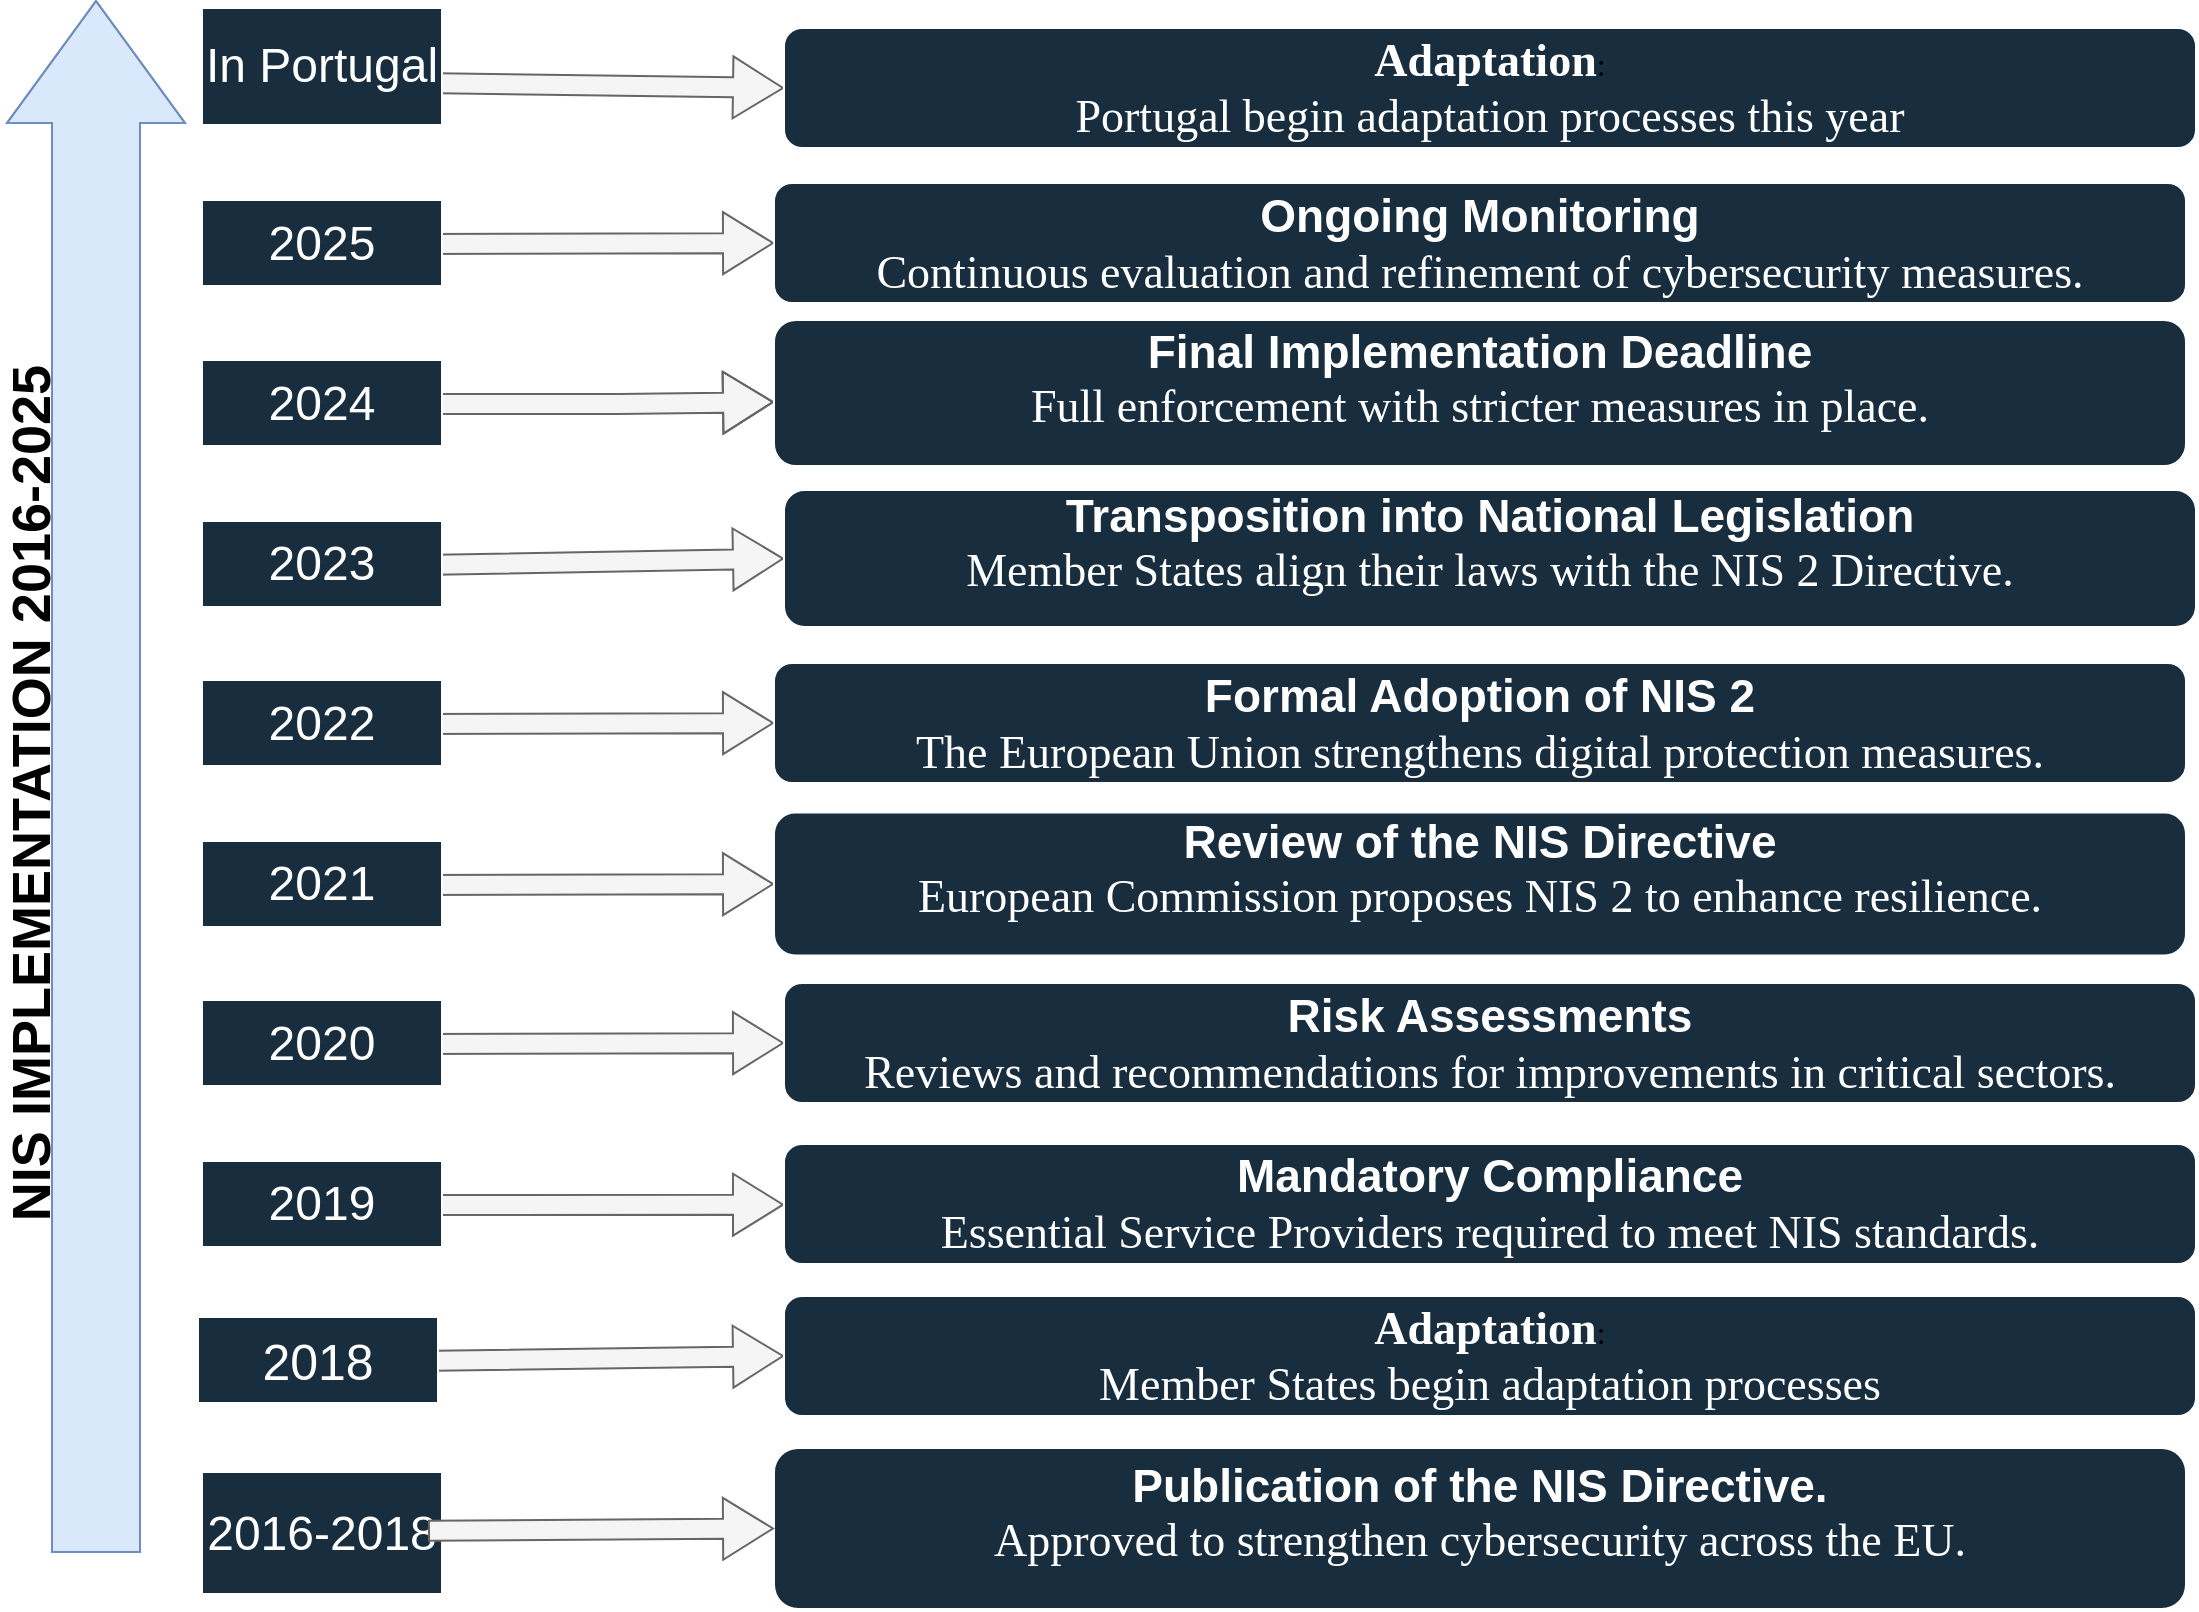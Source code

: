 <mxfile version="26.0.5">
  <diagram name="introduction" id="JuzFYknQkKWUuDxb_rDP">
    <mxGraphModel dx="1640" dy="1650" grid="0" gridSize="10" guides="1" tooltips="1" connect="1" arrows="1" fold="1" page="0" pageScale="1" pageWidth="850" pageHeight="1100" math="0" shadow="0">
      <root>
        <mxCell id="0" />
        <mxCell id="1" parent="0" />
        <mxCell id="0uiO-koIICDJmyfNqfmJ-2" value="" style="shape=flexArrow;endArrow=classic;html=1;rounded=0;fontSize=12;startSize=8;endSize=8;curved=1;entryX=0;entryY=0.5;entryDx=0;entryDy=0;strokeColor=#666666;labelBackgroundColor=none;fontColor=default;fillColor=#f5f5f5;" edge="1" parent="1" target="0uiO-koIICDJmyfNqfmJ-18">
          <mxGeometry width="50" height="50" relative="1" as="geometry">
            <mxPoint x="5" y="-47.5" as="sourcePoint" />
            <mxPoint x="162.472" y="-64.5" as="targetPoint" />
          </mxGeometry>
        </mxCell>
        <mxCell id="0uiO-koIICDJmyfNqfmJ-3" value="&lt;span style=&quot;font-size: 24px;&quot;&gt;In Portugal&lt;/span&gt;" style="rounded=0;whiteSpace=wrap;html=1;labelBackgroundColor=none;fillColor=#182E3E;strokeColor=#FFFFFF;fontColor=#FFFFFF;" vertex="1" parent="1">
          <mxGeometry x="-104" y="-85" width="120" height="58.5" as="geometry" />
        </mxCell>
        <mxCell id="0uiO-koIICDJmyfNqfmJ-18" value="&lt;span style=&quot;font-family: -webkit-standard; font-size: 23px; text-align: start; caret-color: rgb(0, 0, 0);&quot;&gt;&lt;strong&gt;&lt;font style=&quot;color: rgb(255, 255, 255);&quot;&gt;Adaptation&lt;/font&gt;&lt;/strong&gt;&lt;span style=&quot;color: rgb(0, 0, 0); font-size: medium;&quot;&gt;:&lt;/span&gt;&lt;/span&gt;&lt;div&gt;&lt;span style=&quot;font-family: -webkit-standard; font-size: 23px; text-align: start; caret-color: rgb(0, 0, 0);&quot;&gt;Portugal begin adaptation processes this year&lt;/span&gt;&lt;/div&gt;" style="rounded=1;whiteSpace=wrap;html=1;labelBackgroundColor=none;fillColor=#182E3E;strokeColor=#FFFFFF;fontColor=#FFFFFF;" vertex="1" parent="1">
          <mxGeometry x="187" y="-75" width="706" height="60" as="geometry" />
        </mxCell>
        <mxCell id="0uiO-koIICDJmyfNqfmJ-19" value="" style="shape=flexArrow;endArrow=classic;html=1;rounded=0;fontSize=12;startSize=8;endSize=8;curved=1;entryX=0;entryY=0.5;entryDx=0;entryDy=0;strokeColor=#666666;labelBackgroundColor=none;fontColor=default;fillColor=#f5f5f5;" edge="1" parent="1" target="0uiO-koIICDJmyfNqfmJ-21">
          <mxGeometry width="50" height="50" relative="1" as="geometry">
            <mxPoint x="5" y="33" as="sourcePoint" />
            <mxPoint x="162.472" y="16.0" as="targetPoint" />
          </mxGeometry>
        </mxCell>
        <mxCell id="0uiO-koIICDJmyfNqfmJ-20" value="&lt;font style=&quot;font-size: 24px;&quot;&gt;2025&lt;/font&gt;" style="rounded=0;whiteSpace=wrap;html=1;labelBackgroundColor=none;fillColor=#182E3E;strokeColor=#FFFFFF;fontColor=#FFFFFF;" vertex="1" parent="1">
          <mxGeometry x="-104" y="11" width="120" height="43" as="geometry" />
        </mxCell>
        <mxCell id="0uiO-koIICDJmyfNqfmJ-21" value="&lt;strong style=&quot;caret-color: rgb(0, 0, 0); text-align: start;&quot;&gt;&lt;font style=&quot;font-size: 23px; color: rgb(255, 255, 255);&quot;&gt;Ongoing Monitoring&lt;/font&gt;&lt;/strong&gt;&lt;div&gt;&lt;strong style=&quot;caret-color: rgb(0, 0, 0); text-align: start;&quot;&gt;&lt;span style=&quot;font-family: -webkit-standard; font-weight: 400;&quot;&gt;&lt;font style=&quot;font-size: 23px; color: rgb(255, 255, 255);&quot;&gt;Continuous evaluation and refinement of cybersecurity measures.&lt;/font&gt;&lt;/span&gt;&lt;/strong&gt;&lt;/div&gt;" style="rounded=1;whiteSpace=wrap;html=1;labelBackgroundColor=none;fillColor=#182E3E;strokeColor=#FFFFFF;fontColor=#FFFFFF;" vertex="1" parent="1">
          <mxGeometry x="182" y="2.5" width="706" height="60" as="geometry" />
        </mxCell>
        <mxCell id="0uiO-koIICDJmyfNqfmJ-31" value="" style="shape=flexArrow;endArrow=classic;html=1;rounded=0;fontSize=12;startSize=8;endSize=8;curved=1;strokeColor=#666666;labelBackgroundColor=none;fontColor=default;fillColor=#f5f5f5;" edge="1" parent="1" target="0uiO-koIICDJmyfNqfmJ-68">
          <mxGeometry width="50" height="50" relative="1" as="geometry">
            <mxPoint x="5" y="113" as="sourcePoint" />
            <mxPoint x="192" y="112.5" as="targetPoint" />
            <Array as="points">
              <mxPoint x="104" y="113" />
            </Array>
          </mxGeometry>
        </mxCell>
        <mxCell id="0uiO-koIICDJmyfNqfmJ-32" value="&lt;font style=&quot;font-size: 24px;&quot;&gt;2024&lt;/font&gt;" style="rounded=0;whiteSpace=wrap;html=1;labelBackgroundColor=none;fillColor=#182E3E;strokeColor=#FFFFFF;fontColor=#FFFFFF;" vertex="1" parent="1">
          <mxGeometry x="-104" y="91" width="120" height="43" as="geometry" />
        </mxCell>
        <mxCell id="0uiO-koIICDJmyfNqfmJ-34" value="" style="shape=flexArrow;endArrow=classic;html=1;rounded=0;fontSize=12;startSize=8;endSize=8;curved=1;entryX=0;entryY=0.5;entryDx=0;entryDy=0;strokeColor=#666666;labelBackgroundColor=none;fontColor=default;fillColor=#f5f5f5;" edge="1" parent="1" target="0uiO-koIICDJmyfNqfmJ-67">
          <mxGeometry width="50" height="50" relative="1" as="geometry">
            <mxPoint x="5" y="193.5" as="sourcePoint" />
            <mxPoint x="192" y="186.5" as="targetPoint" />
          </mxGeometry>
        </mxCell>
        <mxCell id="0uiO-koIICDJmyfNqfmJ-35" value="&lt;font style=&quot;font-size: 24px;&quot;&gt;2023&lt;/font&gt;" style="rounded=0;whiteSpace=wrap;html=1;labelBackgroundColor=none;fillColor=#182E3E;strokeColor=#FFFFFF;fontColor=#FFFFFF;" vertex="1" parent="1">
          <mxGeometry x="-104" y="171.5" width="120" height="43" as="geometry" />
        </mxCell>
        <mxCell id="0uiO-koIICDJmyfNqfmJ-37" value="" style="shape=flexArrow;endArrow=classic;html=1;rounded=0;fontSize=12;startSize=8;endSize=8;curved=1;entryX=0;entryY=0.5;entryDx=0;entryDy=0;strokeColor=#666666;labelBackgroundColor=none;fontColor=default;fillColor=#f5f5f5;" edge="1" parent="1" target="0uiO-koIICDJmyfNqfmJ-66">
          <mxGeometry width="50" height="50" relative="1" as="geometry">
            <mxPoint x="5" y="273" as="sourcePoint" />
            <mxPoint x="192" y="268.25" as="targetPoint" />
          </mxGeometry>
        </mxCell>
        <mxCell id="0uiO-koIICDJmyfNqfmJ-38" value="&lt;font style=&quot;font-size: 24px;&quot;&gt;2022&lt;/font&gt;" style="rounded=0;whiteSpace=wrap;html=1;labelBackgroundColor=none;fillColor=#182E3E;strokeColor=#FFFFFF;fontColor=#FFFFFF;" vertex="1" parent="1">
          <mxGeometry x="-104" y="251" width="120" height="43" as="geometry" />
        </mxCell>
        <mxCell id="0uiO-koIICDJmyfNqfmJ-40" value="" style="shape=flexArrow;endArrow=classic;html=1;rounded=0;fontSize=12;startSize=8;endSize=8;curved=1;entryX=0;entryY=0.5;entryDx=0;entryDy=0;strokeColor=#666666;labelBackgroundColor=none;fontColor=default;fillColor=#f5f5f5;" edge="1" parent="1" target="0uiO-koIICDJmyfNqfmJ-63">
          <mxGeometry width="50" height="50" relative="1" as="geometry">
            <mxPoint x="5" y="353.5" as="sourcePoint" />
            <mxPoint x="192" y="353" as="targetPoint" />
          </mxGeometry>
        </mxCell>
        <mxCell id="0uiO-koIICDJmyfNqfmJ-41" value="&lt;font style=&quot;font-size: 24px;&quot;&gt;2021&lt;/font&gt;" style="rounded=0;whiteSpace=wrap;html=1;labelBackgroundColor=none;fillColor=#182E3E;strokeColor=#FFFFFF;fontColor=#FFFFFF;" vertex="1" parent="1">
          <mxGeometry x="-104" y="331.5" width="120" height="43" as="geometry" />
        </mxCell>
        <mxCell id="0uiO-koIICDJmyfNqfmJ-43" value="" style="shape=flexArrow;endArrow=classic;html=1;rounded=0;fontSize=12;startSize=8;endSize=8;curved=1;entryX=0;entryY=0.5;entryDx=0;entryDy=0;strokeColor=#666666;labelBackgroundColor=none;fontColor=default;fillColor=#f5f5f5;" edge="1" parent="1" target="0uiO-koIICDJmyfNqfmJ-62">
          <mxGeometry width="50" height="50" relative="1" as="geometry">
            <mxPoint x="5" y="433" as="sourcePoint" />
            <mxPoint x="192" y="426.75" as="targetPoint" />
          </mxGeometry>
        </mxCell>
        <mxCell id="0uiO-koIICDJmyfNqfmJ-44" value="&lt;font style=&quot;font-size: 24px;&quot;&gt;2020&lt;/font&gt;" style="rounded=0;whiteSpace=wrap;html=1;labelBackgroundColor=none;fillColor=#182E3E;strokeColor=#FFFFFF;fontColor=#FFFFFF;" vertex="1" parent="1">
          <mxGeometry x="-104" y="411" width="120" height="43" as="geometry" />
        </mxCell>
        <mxCell id="0uiO-koIICDJmyfNqfmJ-46" value="" style="shape=flexArrow;endArrow=classic;html=1;rounded=0;fontSize=12;startSize=8;endSize=8;curved=1;strokeColor=#666666;labelBackgroundColor=none;fontColor=default;fillColor=#f5f5f5;" edge="1" parent="1" target="0uiO-koIICDJmyfNqfmJ-60">
          <mxGeometry width="50" height="50" relative="1" as="geometry">
            <mxPoint x="5" y="513.5" as="sourcePoint" />
            <mxPoint x="192" y="513" as="targetPoint" />
          </mxGeometry>
        </mxCell>
        <mxCell id="0uiO-koIICDJmyfNqfmJ-47" value="&lt;font style=&quot;font-size: 24px;&quot;&gt;2019&lt;/font&gt;" style="rounded=0;whiteSpace=wrap;html=1;labelBackgroundColor=none;fillColor=#182E3E;strokeColor=#FFFFFF;fontColor=#FFFFFF;" vertex="1" parent="1">
          <mxGeometry x="-104" y="491.5" width="120" height="43" as="geometry" />
        </mxCell>
        <mxCell id="0uiO-koIICDJmyfNqfmJ-49" value="" style="shape=flexArrow;endArrow=classic;html=1;rounded=0;fontSize=12;startSize=8;endSize=8;curved=1;entryX=0;entryY=0.5;entryDx=0;entryDy=0;strokeColor=#666666;labelBackgroundColor=none;fontColor=default;fillColor=#f5f5f5;" edge="1" parent="1" target="0uiO-koIICDJmyfNqfmJ-61">
          <mxGeometry width="50" height="50" relative="1" as="geometry">
            <mxPoint x="3" y="591.5" as="sourcePoint" />
            <mxPoint x="192" y="591" as="targetPoint" />
          </mxGeometry>
        </mxCell>
        <mxCell id="0uiO-koIICDJmyfNqfmJ-50" value="&lt;font style=&quot;font-size: 25px;&quot;&gt;2018&lt;/font&gt;" style="rounded=0;whiteSpace=wrap;html=1;labelBackgroundColor=none;fillColor=#182E3E;strokeColor=#FFFFFF;fontColor=#FFFFFF;" vertex="1" parent="1">
          <mxGeometry x="-106" y="569.5" width="120" height="43" as="geometry" />
        </mxCell>
        <mxCell id="0uiO-koIICDJmyfNqfmJ-53" value="&lt;font style=&quot;font-size: 24px;&quot;&gt;2016-2018&lt;/font&gt;" style="rounded=0;whiteSpace=wrap;html=1;labelBackgroundColor=none;fillColor=#182E3E;strokeColor=#FFFFFF;fontColor=#FFFFFF;" vertex="1" parent="1">
          <mxGeometry x="-104" y="647" width="120" height="61" as="geometry" />
        </mxCell>
        <mxCell id="0uiO-koIICDJmyfNqfmJ-54" value="&lt;strong style=&quot;caret-color: rgb(0, 0, 0); text-align: start;&quot;&gt;&lt;font style=&quot;color: rgb(255, 255, 255); font-size: 23px;&quot;&gt;Publication of the NIS Directive.&lt;/font&gt;&lt;/strong&gt;&lt;div&gt;&lt;span style=&quot;caret-color: rgb(0, 0, 0); font-family: -webkit-standard; text-align: start; color: rgb(0, 0, 0);&quot;&gt;&lt;font style=&quot;color: rgb(255, 255, 255); font-size: 23px;&quot;&gt;Approved to strengthen cybersecurity across the EU.&lt;/font&gt;&lt;/span&gt;&lt;/div&gt;&lt;div&gt;&lt;br&gt;&lt;/div&gt;" style="rounded=1;whiteSpace=wrap;html=1;labelBackgroundColor=none;fillColor=#182E3E;strokeColor=#FFFFFF;fontColor=#FFFFFF;" vertex="1" parent="1">
          <mxGeometry x="182" y="635" width="706" height="80.5" as="geometry" />
        </mxCell>
        <mxCell id="0uiO-koIICDJmyfNqfmJ-55" value="" style="shape=flexArrow;endArrow=classic;html=1;rounded=0;fontSize=12;startSize=8;endSize=20;curved=1;endWidth=44;width=44;labelBackgroundColor=none;strokeColor=#6c8ebf;fontColor=default;fillColor=#dae8fc;" edge="1" parent="1">
          <mxGeometry width="50" height="50" relative="1" as="geometry">
            <mxPoint x="-157" y="687.5" as="sourcePoint" />
            <mxPoint x="-157" y="-89" as="targetPoint" />
            <Array as="points">
              <mxPoint x="-157" y="316.5" />
            </Array>
          </mxGeometry>
        </mxCell>
        <mxCell id="0uiO-koIICDJmyfNqfmJ-59" value="&lt;font style=&quot;color: rgb(0, 0, 0); font-size: 27px;&quot;&gt;&lt;b&gt;NIS IMPLEMENTATION 2016-2025&lt;/b&gt;&lt;/font&gt;" style="text;html=1;align=center;verticalAlign=middle;whiteSpace=wrap;rounded=0;fontSize=16;rotation=-90;labelBackgroundColor=none;fontColor=#FFFFFF;" vertex="1" parent="1">
          <mxGeometry x="-460.5" y="293" width="543" height="30" as="geometry" />
        </mxCell>
        <mxCell id="0uiO-koIICDJmyfNqfmJ-60" value="&lt;strong style=&quot;caret-color: rgb(0, 0, 0); text-align: start;&quot;&gt;&lt;font style=&quot;color: rgb(255, 255, 255); font-size: 23px;&quot;&gt;Mandatory Compliance&lt;/font&gt;&lt;/strong&gt;&lt;div&gt;&lt;span style=&quot;caret-color: rgb(0, 0, 0); font-family: -webkit-standard; text-align: start;&quot;&gt;&lt;font style=&quot;color: rgb(255, 255, 255); font-size: 23px;&quot;&gt;Essential Service Providers required to meet NIS standards.&lt;/font&gt;&lt;/span&gt;&lt;strong style=&quot;caret-color: rgb(0, 0, 0); color: rgb(0, 0, 0); text-align: start;&quot;&gt;&lt;/strong&gt;&lt;/div&gt;" style="rounded=1;whiteSpace=wrap;html=1;labelBackgroundColor=none;fillColor=#182E3E;strokeColor=#FFFFFF;fontColor=#FFFFFF;" vertex="1" parent="1">
          <mxGeometry x="187" y="483" width="706" height="60" as="geometry" />
        </mxCell>
        <mxCell id="0uiO-koIICDJmyfNqfmJ-61" value="&lt;span style=&quot;font-family: -webkit-standard; font-size: 23px; text-align: start; caret-color: rgb(0, 0, 0);&quot;&gt;&lt;strong style=&quot;&quot;&gt;&lt;font style=&quot;color: rgb(255, 255, 255);&quot;&gt;Adaptation&lt;/font&gt;&lt;/strong&gt;&lt;span style=&quot;color: rgb(0, 0, 0); font-size: medium;&quot;&gt;:&lt;/span&gt;&lt;/span&gt;&lt;div&gt;&lt;span style=&quot;font-family: -webkit-standard; font-size: 23px; text-align: start; caret-color: rgb(0, 0, 0);&quot;&gt;Member States begin adaptation processes&lt;/span&gt;&lt;/div&gt;" style="rounded=1;whiteSpace=wrap;html=1;labelBackgroundColor=none;fillColor=#182E3E;strokeColor=#FFFFFF;fontColor=#FFFFFF;" vertex="1" parent="1">
          <mxGeometry x="187" y="559" width="706" height="60" as="geometry" />
        </mxCell>
        <mxCell id="0uiO-koIICDJmyfNqfmJ-62" value="&lt;strong style=&quot;caret-color: rgb(0, 0, 0); text-align: start;&quot;&gt;&lt;font style=&quot;font-size: 23px; color: rgb(255, 255, 255);&quot;&gt;Risk Assessments&lt;/font&gt;&lt;/strong&gt;&lt;div&gt;&lt;span style=&quot;caret-color: rgb(0, 0, 0); font-family: -webkit-standard; text-align: start;&quot;&gt;&lt;font style=&quot;font-size: 23px; color: rgb(255, 255, 255);&quot;&gt;Reviews and recommendations for improvements in critical sectors.&lt;/font&gt;&lt;/span&gt;&lt;strong style=&quot;caret-color: rgb(0, 0, 0); color: rgb(0, 0, 0); text-align: start;&quot;&gt;&lt;/strong&gt;&lt;/div&gt;" style="rounded=1;whiteSpace=wrap;html=1;labelBackgroundColor=none;fillColor=#182E3E;strokeColor=#FFFFFF;fontColor=#FFFFFF;" vertex="1" parent="1">
          <mxGeometry x="187" y="402.5" width="706" height="60" as="geometry" />
        </mxCell>
        <mxCell id="0uiO-koIICDJmyfNqfmJ-63" value="&lt;strong style=&quot;caret-color: rgb(0, 0, 0); text-align: start;&quot;&gt;&lt;font style=&quot;font-size: 23px; color: rgb(255, 255, 255);&quot;&gt;Review of the NIS Directive&lt;/font&gt;&lt;/strong&gt;&lt;div&gt;&lt;div style=&quot;text-align: start;&quot;&gt;&lt;font style=&quot;font-size: 23px; color: rgb(255, 255, 255);&quot;&gt;&lt;span style=&quot;caret-color: rgb(0, 0, 0); font-family: -webkit-standard;&quot;&gt;European Commission proposes NIS 2 to enhance resilience.&lt;/span&gt;&lt;span style=&quot;caret-color: rgb(0, 0, 0);&quot;&gt;&lt;b&gt;&lt;/b&gt;&lt;/span&gt;&lt;/font&gt;&lt;/div&gt;&lt;div&gt;&lt;strong style=&quot;caret-color: rgb(0, 0, 0); color: rgb(0, 0, 0); text-align: start;&quot;&gt;&lt;br&gt;&lt;/strong&gt;&lt;/div&gt;&lt;/div&gt;" style="rounded=1;whiteSpace=wrap;html=1;labelBackgroundColor=none;fillColor=#182E3E;strokeColor=#FFFFFF;fontColor=#FFFFFF;" vertex="1" parent="1">
          <mxGeometry x="182" y="317.25" width="706" height="71.5" as="geometry" />
        </mxCell>
        <mxCell id="0uiO-koIICDJmyfNqfmJ-66" value="&lt;strong style=&quot;caret-color: rgb(0, 0, 0); text-align: start;&quot;&gt;&lt;font style=&quot;font-size: 23px; color: rgb(255, 255, 255);&quot;&gt;Formal Adoption of NIS 2&lt;/font&gt;&lt;/strong&gt;&lt;div&gt;&lt;strong style=&quot;caret-color: rgb(0, 0, 0); text-align: start;&quot;&gt;&lt;span style=&quot;font-family: -webkit-standard; font-weight: 400;&quot;&gt;&lt;font style=&quot;font-size: 23px; color: rgb(255, 255, 255);&quot;&gt;The European Union strengthens digital protection measures.&lt;/font&gt;&lt;/span&gt;&lt;/strong&gt;&lt;/div&gt;" style="rounded=1;whiteSpace=wrap;html=1;labelBackgroundColor=none;fillColor=#182E3E;strokeColor=#FFFFFF;fontColor=#FFFFFF;" vertex="1" parent="1">
          <mxGeometry x="182" y="242.5" width="706" height="60" as="geometry" />
        </mxCell>
        <mxCell id="0uiO-koIICDJmyfNqfmJ-67" value="&lt;strong style=&quot;caret-color: rgb(0, 0, 0); text-align: start;&quot;&gt;&lt;font style=&quot;font-size: 23px; color: rgb(255, 255, 255);&quot;&gt;Transposition into National Legislation&lt;/font&gt;&lt;/strong&gt;&lt;div&gt;&lt;div style=&quot;text-align: start;&quot;&gt;&lt;font style=&quot;font-size: 23px; color: rgb(255, 255, 255);&quot;&gt;&lt;span style=&quot;caret-color: rgb(0, 0, 0); font-family: -webkit-standard;&quot;&gt;Member States align their laws with the NIS 2 Directive.&lt;/span&gt;&lt;span style=&quot;caret-color: rgb(0, 0, 0);&quot;&gt;&lt;b&gt;&lt;/b&gt;&lt;/span&gt;&lt;/font&gt;&lt;/div&gt;&lt;div&gt;&lt;strong style=&quot;caret-color: rgb(0, 0, 0); color: rgb(0, 0, 0); text-align: start;&quot;&gt;&lt;br&gt;&lt;/strong&gt;&lt;/div&gt;&lt;/div&gt;" style="rounded=1;whiteSpace=wrap;html=1;labelBackgroundColor=none;fillColor=#182E3E;strokeColor=#FFFFFF;fontColor=#FFFFFF;" vertex="1" parent="1">
          <mxGeometry x="187" y="156" width="706" height="68.5" as="geometry" />
        </mxCell>
        <mxCell id="0uiO-koIICDJmyfNqfmJ-68" value="&lt;strong style=&quot;caret-color: rgb(0, 0, 0); text-align: start;&quot;&gt;&lt;font style=&quot;font-size: 23px; color: rgb(255, 255, 255);&quot;&gt;Final Implementation Deadline&lt;/font&gt;&lt;/strong&gt;&lt;div&gt;&lt;div style=&quot;text-align: start;&quot;&gt;&lt;font style=&quot;font-size: 23px; color: rgb(255, 255, 255);&quot;&gt;&lt;span style=&quot;caret-color: rgb(0, 0, 0); font-family: -webkit-standard;&quot;&gt;Full enforcement with stricter measures in place.&lt;/span&gt;&lt;span style=&quot;caret-color: rgb(0, 0, 0);&quot;&gt;&lt;b&gt;&lt;/b&gt;&lt;/span&gt;&lt;/font&gt;&lt;/div&gt;&lt;div&gt;&lt;strong style=&quot;caret-color: rgb(0, 0, 0); color: rgb(0, 0, 0); text-align: start;&quot;&gt;&lt;br&gt;&lt;/strong&gt;&lt;/div&gt;&lt;/div&gt;" style="rounded=1;whiteSpace=wrap;html=1;labelBackgroundColor=none;fillColor=#182E3E;strokeColor=#FFFFFF;fontColor=#FFFFFF;" vertex="1" parent="1">
          <mxGeometry x="182" y="71" width="706" height="73" as="geometry" />
        </mxCell>
        <mxCell id="0uiO-koIICDJmyfNqfmJ-69" value="" style="shape=flexArrow;endArrow=classic;html=1;rounded=0;fontSize=12;startSize=8;endSize=8;curved=1;entryX=0;entryY=0.5;entryDx=0;entryDy=0;strokeColor=#666666;labelBackgroundColor=none;fontColor=default;fillColor=#f5f5f5;" edge="1" parent="1" target="0uiO-koIICDJmyfNqfmJ-54">
          <mxGeometry width="50" height="50" relative="1" as="geometry">
            <mxPoint x="9" y="676.33" as="sourcePoint" />
            <mxPoint x="196" y="675.83" as="targetPoint" />
          </mxGeometry>
        </mxCell>
      </root>
    </mxGraphModel>
  </diagram>
</mxfile>
